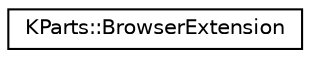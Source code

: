 digraph "Graphical Class Hierarchy"
{
  edge [fontname="Helvetica",fontsize="10",labelfontname="Helvetica",labelfontsize="10"];
  node [fontname="Helvetica",fontsize="10",shape=record];
  rankdir="LR";
  Node0 [label="KParts::BrowserExtension",height=0.2,width=0.4,color="black", fillcolor="white", style="filled",URL="$classKParts_1_1BrowserExtension.html",tooltip="The Browser Extension is an extension (yes, no kidding) to KParts::ReadOnlyPart, which allows a bette..."];
}
